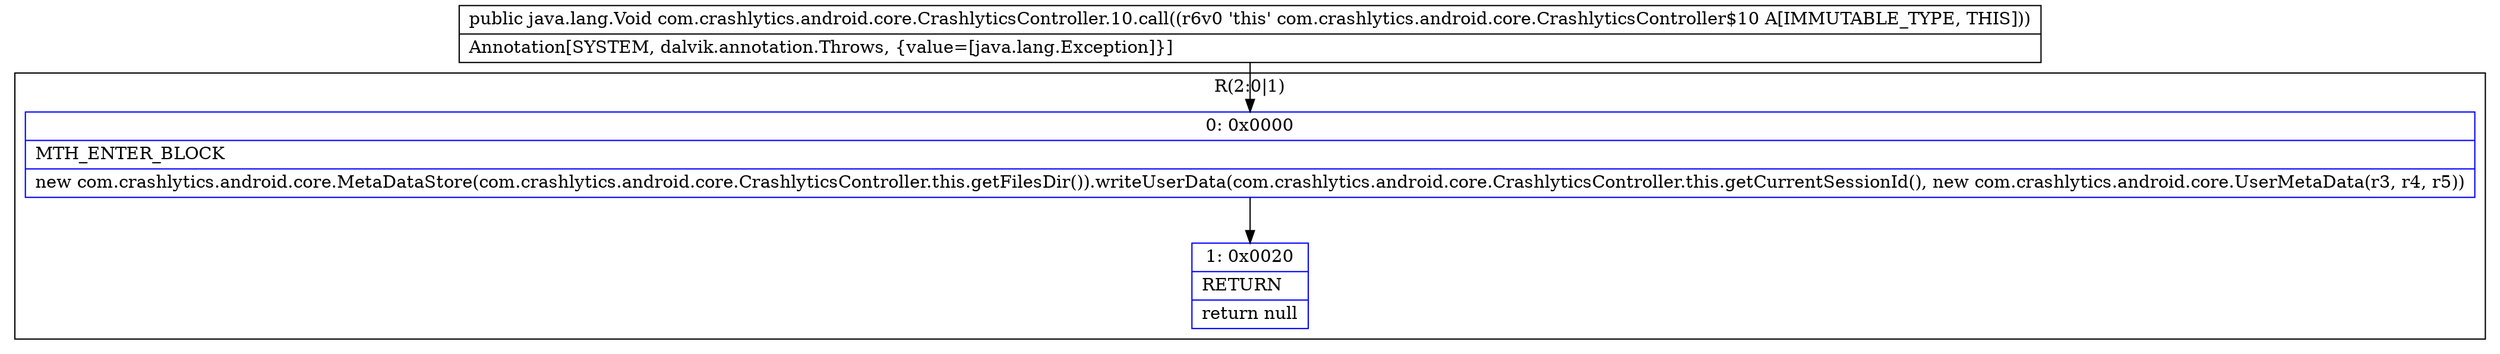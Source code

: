 digraph "CFG forcom.crashlytics.android.core.CrashlyticsController.10.call()Ljava\/lang\/Void;" {
subgraph cluster_Region_385825248 {
label = "R(2:0|1)";
node [shape=record,color=blue];
Node_0 [shape=record,label="{0\:\ 0x0000|MTH_ENTER_BLOCK\l|new com.crashlytics.android.core.MetaDataStore(com.crashlytics.android.core.CrashlyticsController.this.getFilesDir()).writeUserData(com.crashlytics.android.core.CrashlyticsController.this.getCurrentSessionId(), new com.crashlytics.android.core.UserMetaData(r3, r4, r5))\l}"];
Node_1 [shape=record,label="{1\:\ 0x0020|RETURN\l|return null\l}"];
}
MethodNode[shape=record,label="{public java.lang.Void com.crashlytics.android.core.CrashlyticsController.10.call((r6v0 'this' com.crashlytics.android.core.CrashlyticsController$10 A[IMMUTABLE_TYPE, THIS]))  | Annotation[SYSTEM, dalvik.annotation.Throws, \{value=[java.lang.Exception]\}]\l}"];
MethodNode -> Node_0;
Node_0 -> Node_1;
}

